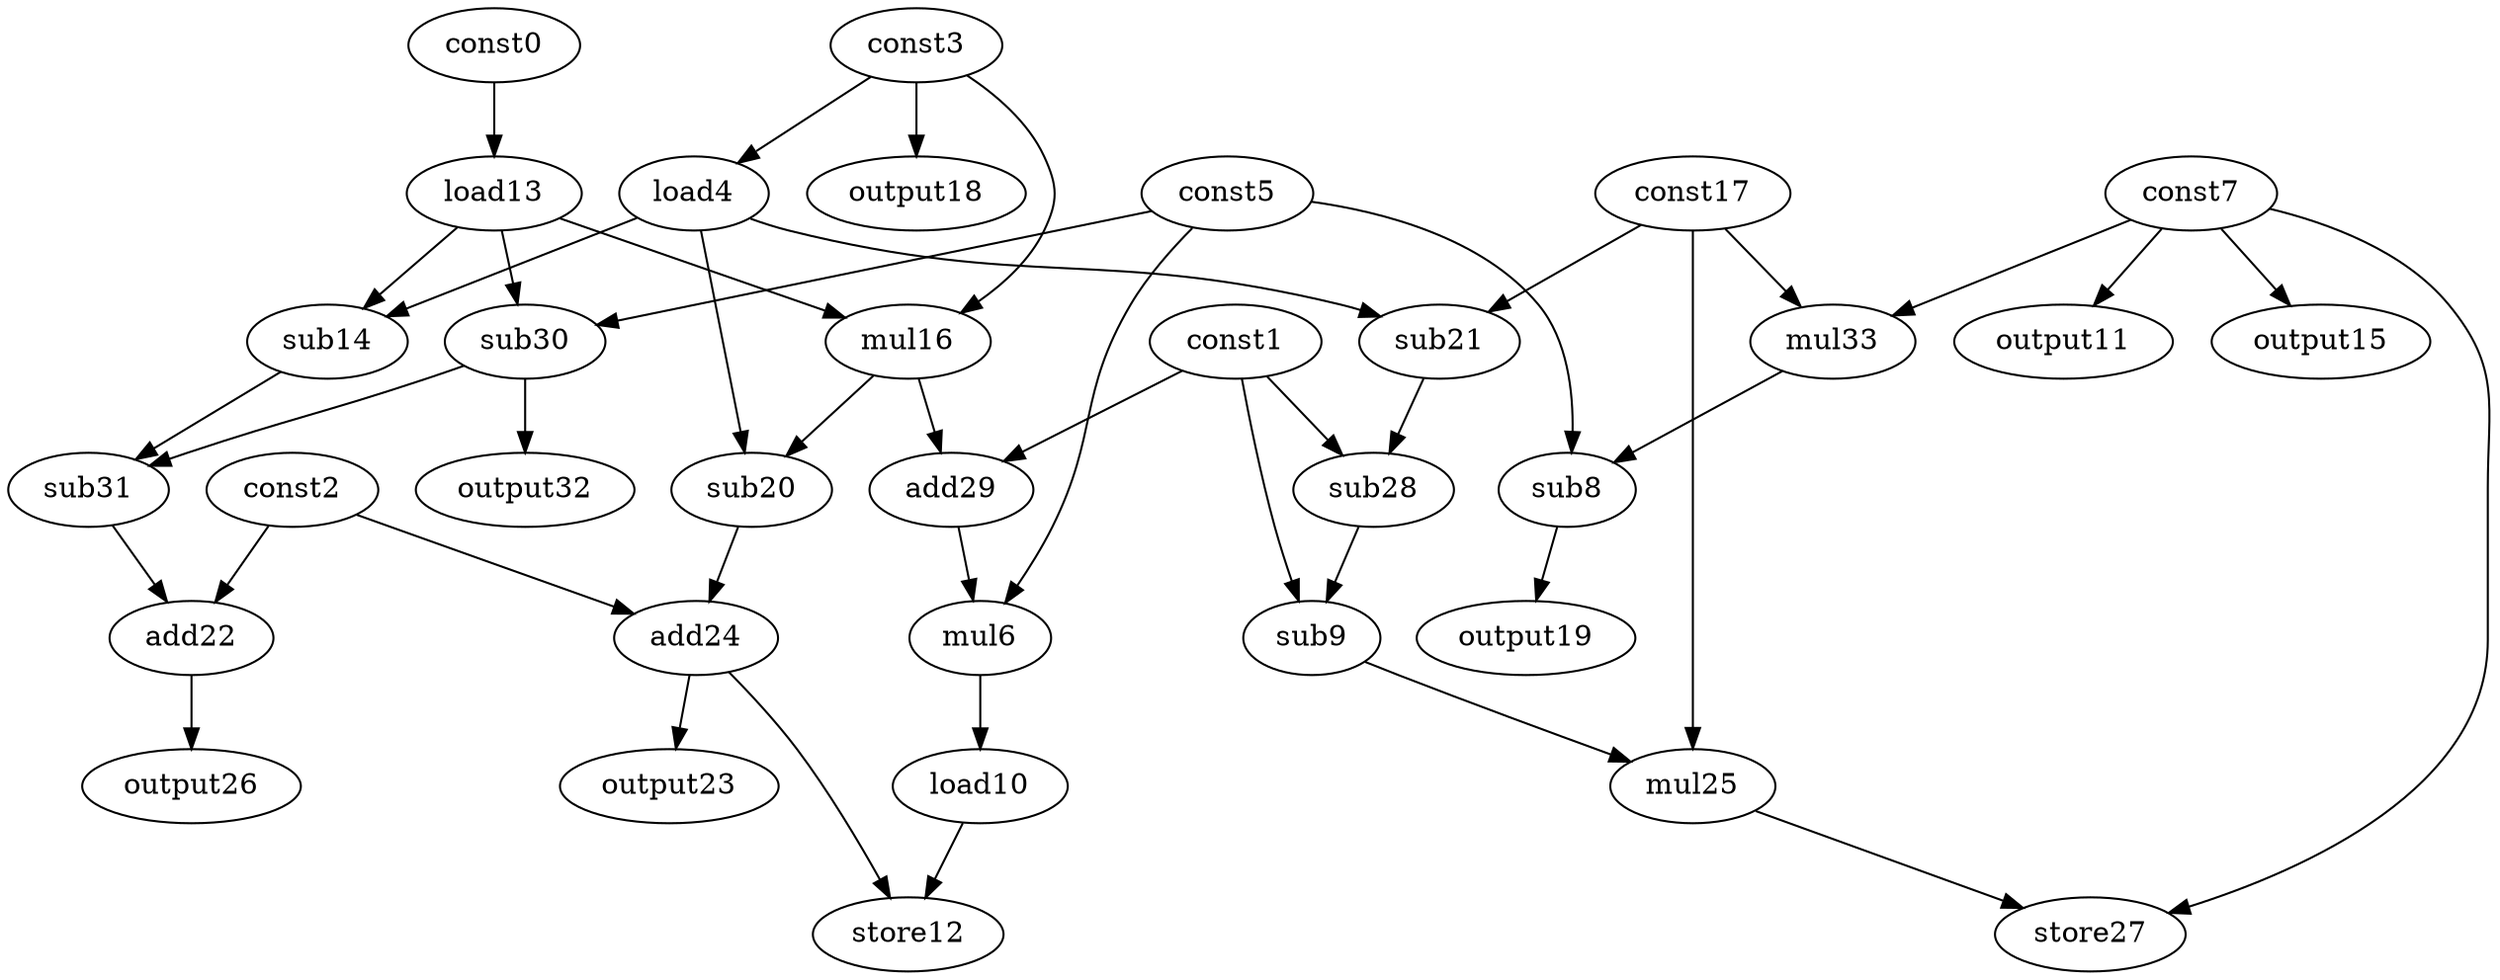 digraph G { 
const0[opcode=const]; 
const1[opcode=const]; 
const2[opcode=const]; 
const3[opcode=const]; 
load4[opcode=load]; 
const5[opcode=const]; 
mul6[opcode=mul]; 
const7[opcode=const]; 
sub8[opcode=sub]; 
sub9[opcode=sub]; 
load10[opcode=load]; 
output11[opcode=output]; 
store12[opcode=store]; 
load13[opcode=load]; 
sub14[opcode=sub]; 
output15[opcode=output]; 
mul16[opcode=mul]; 
const17[opcode=const]; 
output18[opcode=output]; 
output19[opcode=output]; 
sub20[opcode=sub]; 
sub21[opcode=sub]; 
add22[opcode=add]; 
output23[opcode=output]; 
add24[opcode=add]; 
mul25[opcode=mul]; 
output26[opcode=output]; 
store27[opcode=store]; 
sub28[opcode=sub]; 
add29[opcode=add]; 
sub30[opcode=sub]; 
sub31[opcode=sub]; 
output32[opcode=output]; 
mul33[opcode=mul]; 
const3->load4[operand=0];
const7->output11[operand=0];
const0->load13[operand=0];
const7->output15[operand=0];
const3->output18[operand=0];
const17->mul33[operand=0];
const7->mul33[operand=1];
mul33->sub8[operand=0];
const5->sub8[operand=1];
load4->sub14[operand=0];
load13->sub14[operand=1];
const3->mul16[operand=0];
load13->mul16[operand=1];
const17->sub21[operand=0];
load4->sub21[operand=1];
const5->sub30[operand=0];
load13->sub30[operand=1];
sub8->output19[operand=0];
mul16->sub20[operand=0];
load4->sub20[operand=1];
const1->sub28[operand=0];
sub21->sub28[operand=1];
mul16->add29[operand=0];
const1->add29[operand=1];
sub30->sub31[operand=0];
sub14->sub31[operand=1];
sub30->output32[operand=0];
const5->mul6[operand=0];
add29->mul6[operand=1];
const1->sub9[operand=0];
sub28->sub9[operand=1];
const2->add22[operand=0];
sub31->add22[operand=1];
const2->add24[operand=0];
sub20->add24[operand=1];
mul6->load10[operand=0];
add24->output23[operand=0];
sub9->mul25[operand=0];
const17->mul25[operand=1];
add22->output26[operand=0];
add24->store12[operand=0];
load10->store12[operand=1];
mul25->store27[operand=0];
const7->store27[operand=1];
}
